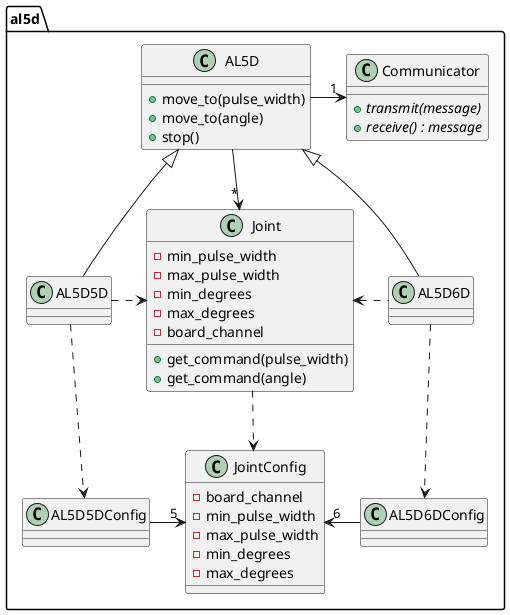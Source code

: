 @startuml

namespace al5d {
    class AL5D {
        + move_to(pulse_width)
        + move_to(angle)
        + stop()
    }
    
    class JointConfig {
        - board_channel
        - min_pulse_width
        - max_pulse_width
        - min_degrees
        - max_degrees
    }
    
    class Communicator {
        + //transmit(message)//
        + //receive() : message//
    }
    
    class Joint {
        - min_pulse_width
        - max_pulse_width
        - min_degrees
        - max_degrees
        - board_channel
        + get_command(pulse_width)
        + get_command(angle)
    }
    
    AL5D -> "1" Communicator
    AL5D --> "*" Joint
    Joint ..> JointConfig
    AL5D <|-- AL5D5D
    AL5D <|-- AL5D6D
    AL5D5D ..> AL5D5DConfig
    AL5D6D ..> AL5D6DConfig
    AL5D5DConfig -> "5" JointConfig
    JointConfig "6" <- AL5D6DConfig
    Joint <. AL5D6D
    AL5D5D .> Joint
}

@enduml
